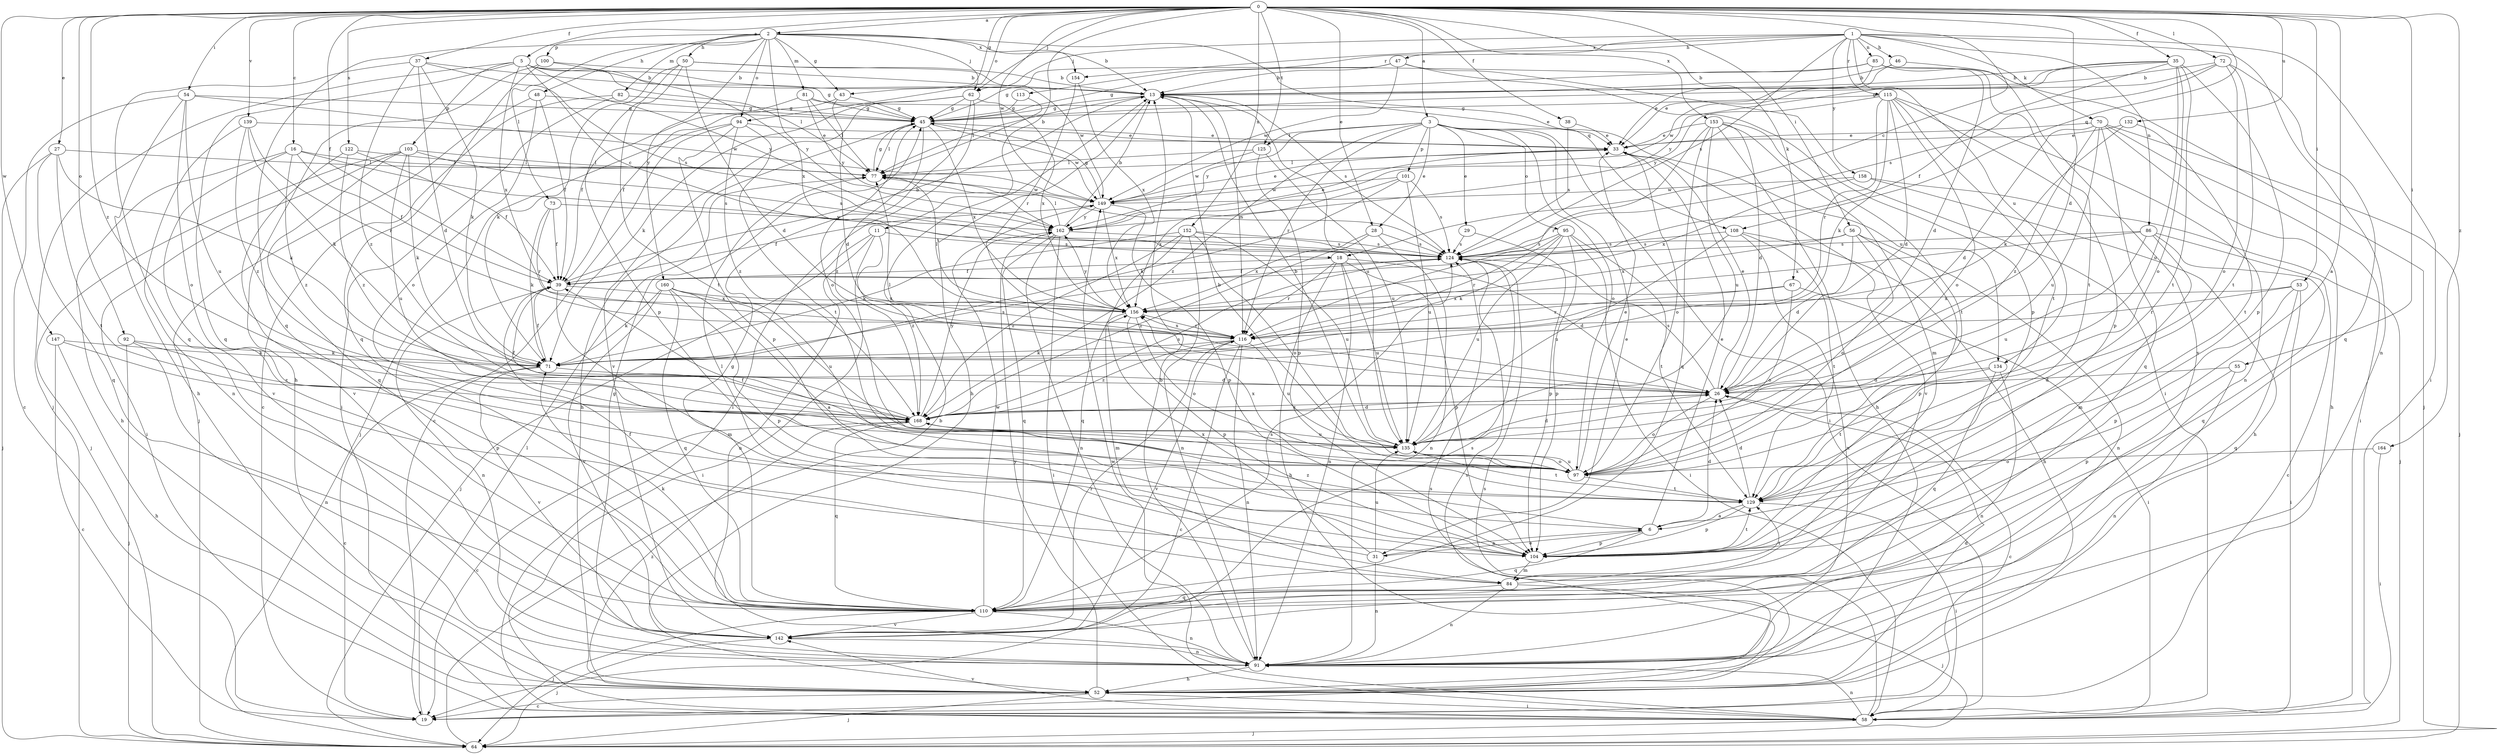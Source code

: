 strict digraph  {
0;
1;
2;
3;
5;
6;
11;
13;
16;
18;
19;
26;
27;
28;
29;
31;
33;
35;
37;
38;
39;
43;
45;
46;
47;
48;
50;
52;
53;
54;
55;
56;
58;
62;
64;
67;
70;
71;
72;
73;
77;
81;
82;
84;
85;
86;
91;
92;
94;
95;
97;
100;
101;
103;
104;
108;
110;
113;
115;
116;
122;
124;
125;
129;
132;
134;
135;
139;
142;
147;
149;
152;
153;
154;
156;
158;
160;
162;
164;
168;
0 -> 2  [label=a];
0 -> 3  [label=a];
0 -> 5  [label=a];
0 -> 6  [label=a];
0 -> 11  [label=b];
0 -> 16  [label=c];
0 -> 18  [label=c];
0 -> 26  [label=d];
0 -> 27  [label=e];
0 -> 28  [label=e];
0 -> 35  [label=f];
0 -> 37  [label=f];
0 -> 38  [label=f];
0 -> 39  [label=f];
0 -> 43  [label=g];
0 -> 53  [label=i];
0 -> 54  [label=i];
0 -> 55  [label=i];
0 -> 56  [label=i];
0 -> 62  [label=j];
0 -> 67  [label=k];
0 -> 72  [label=l];
0 -> 92  [label=o];
0 -> 94  [label=o];
0 -> 108  [label=q];
0 -> 122  [label=s];
0 -> 125  [label=t];
0 -> 132  [label=u];
0 -> 139  [label=v];
0 -> 147  [label=w];
0 -> 149  [label=w];
0 -> 152  [label=x];
0 -> 153  [label=x];
0 -> 164  [label=z];
0 -> 168  [label=z];
1 -> 46  [label=h];
1 -> 47  [label=h];
1 -> 58  [label=i];
1 -> 62  [label=j];
1 -> 70  [label=k];
1 -> 85  [label=n];
1 -> 86  [label=n];
1 -> 91  [label=n];
1 -> 113  [label=r];
1 -> 115  [label=r];
1 -> 124  [label=s];
1 -> 134  [label=u];
1 -> 154  [label=x];
1 -> 158  [label=y];
2 -> 13  [label=b];
2 -> 43  [label=g];
2 -> 48  [label=h];
2 -> 50  [label=h];
2 -> 62  [label=j];
2 -> 73  [label=l];
2 -> 81  [label=m];
2 -> 82  [label=m];
2 -> 94  [label=o];
2 -> 100  [label=p];
2 -> 108  [label=q];
2 -> 110  [label=q];
2 -> 154  [label=x];
2 -> 156  [label=x];
2 -> 160  [label=y];
3 -> 28  [label=e];
3 -> 29  [label=e];
3 -> 31  [label=e];
3 -> 58  [label=i];
3 -> 95  [label=o];
3 -> 97  [label=o];
3 -> 101  [label=p];
3 -> 116  [label=r];
3 -> 125  [label=t];
3 -> 134  [label=u];
3 -> 162  [label=y];
3 -> 168  [label=z];
5 -> 13  [label=b];
5 -> 18  [label=c];
5 -> 45  [label=g];
5 -> 64  [label=j];
5 -> 77  [label=l];
5 -> 103  [label=p];
5 -> 110  [label=q];
5 -> 156  [label=x];
5 -> 162  [label=y];
6 -> 26  [label=d];
6 -> 31  [label=e];
6 -> 33  [label=e];
6 -> 104  [label=p];
6 -> 110  [label=q];
6 -> 168  [label=z];
11 -> 58  [label=i];
11 -> 64  [label=j];
11 -> 91  [label=n];
11 -> 124  [label=s];
11 -> 168  [label=z];
13 -> 45  [label=g];
13 -> 52  [label=h];
13 -> 77  [label=l];
13 -> 116  [label=r];
13 -> 124  [label=s];
13 -> 135  [label=u];
16 -> 39  [label=f];
16 -> 52  [label=h];
16 -> 77  [label=l];
16 -> 124  [label=s];
16 -> 142  [label=v];
16 -> 168  [label=z];
18 -> 26  [label=d];
18 -> 39  [label=f];
18 -> 52  [label=h];
18 -> 91  [label=n];
18 -> 104  [label=p];
18 -> 116  [label=r];
18 -> 135  [label=u];
19 -> 77  [label=l];
19 -> 124  [label=s];
26 -> 19  [label=c];
26 -> 33  [label=e];
26 -> 77  [label=l];
26 -> 97  [label=o];
26 -> 124  [label=s];
26 -> 168  [label=z];
27 -> 64  [label=j];
27 -> 71  [label=k];
27 -> 77  [label=l];
27 -> 110  [label=q];
27 -> 129  [label=t];
28 -> 91  [label=n];
28 -> 124  [label=s];
28 -> 156  [label=x];
28 -> 168  [label=z];
29 -> 104  [label=p];
29 -> 124  [label=s];
31 -> 6  [label=a];
31 -> 77  [label=l];
31 -> 91  [label=n];
31 -> 135  [label=u];
31 -> 156  [label=x];
33 -> 77  [label=l];
33 -> 97  [label=o];
33 -> 142  [label=v];
35 -> 13  [label=b];
35 -> 39  [label=f];
35 -> 97  [label=o];
35 -> 104  [label=p];
35 -> 129  [label=t];
35 -> 135  [label=u];
35 -> 149  [label=w];
35 -> 162  [label=y];
37 -> 13  [label=b];
37 -> 26  [label=d];
37 -> 71  [label=k];
37 -> 110  [label=q];
37 -> 124  [label=s];
37 -> 168  [label=z];
38 -> 33  [label=e];
38 -> 124  [label=s];
39 -> 13  [label=b];
39 -> 84  [label=m];
39 -> 91  [label=n];
39 -> 156  [label=x];
43 -> 26  [label=d];
43 -> 39  [label=f];
43 -> 45  [label=g];
45 -> 33  [label=e];
45 -> 52  [label=h];
45 -> 77  [label=l];
45 -> 149  [label=w];
45 -> 156  [label=x];
45 -> 168  [label=z];
46 -> 13  [label=b];
46 -> 33  [label=e];
46 -> 142  [label=v];
47 -> 13  [label=b];
47 -> 45  [label=g];
47 -> 58  [label=i];
47 -> 104  [label=p];
47 -> 149  [label=w];
48 -> 39  [label=f];
48 -> 45  [label=g];
48 -> 64  [label=j];
48 -> 97  [label=o];
50 -> 13  [label=b];
50 -> 26  [label=d];
50 -> 71  [label=k];
50 -> 104  [label=p];
50 -> 129  [label=t];
50 -> 149  [label=w];
52 -> 19  [label=c];
52 -> 26  [label=d];
52 -> 58  [label=i];
52 -> 64  [label=j];
52 -> 124  [label=s];
52 -> 162  [label=y];
52 -> 168  [label=z];
53 -> 58  [label=i];
53 -> 104  [label=p];
53 -> 110  [label=q];
53 -> 116  [label=r];
53 -> 156  [label=x];
54 -> 19  [label=c];
54 -> 45  [label=g];
54 -> 52  [label=h];
54 -> 97  [label=o];
54 -> 135  [label=u];
54 -> 149  [label=w];
55 -> 26  [label=d];
55 -> 91  [label=n];
55 -> 104  [label=p];
56 -> 26  [label=d];
56 -> 91  [label=n];
56 -> 97  [label=o];
56 -> 104  [label=p];
56 -> 124  [label=s];
56 -> 156  [label=x];
58 -> 64  [label=j];
58 -> 91  [label=n];
58 -> 124  [label=s];
58 -> 142  [label=v];
58 -> 149  [label=w];
62 -> 45  [label=g];
62 -> 58  [label=i];
62 -> 71  [label=k];
62 -> 97  [label=o];
62 -> 142  [label=v];
62 -> 156  [label=x];
64 -> 13  [label=b];
67 -> 58  [label=i];
67 -> 97  [label=o];
67 -> 116  [label=r];
67 -> 156  [label=x];
70 -> 26  [label=d];
70 -> 33  [label=e];
70 -> 52  [label=h];
70 -> 58  [label=i];
70 -> 64  [label=j];
70 -> 110  [label=q];
70 -> 135  [label=u];
70 -> 168  [label=z];
71 -> 19  [label=c];
71 -> 26  [label=d];
71 -> 39  [label=f];
71 -> 124  [label=s];
71 -> 142  [label=v];
72 -> 13  [label=b];
72 -> 45  [label=g];
72 -> 97  [label=o];
72 -> 110  [label=q];
72 -> 124  [label=s];
72 -> 129  [label=t];
73 -> 39  [label=f];
73 -> 71  [label=k];
73 -> 116  [label=r];
73 -> 162  [label=y];
77 -> 45  [label=g];
77 -> 124  [label=s];
77 -> 149  [label=w];
81 -> 33  [label=e];
81 -> 39  [label=f];
81 -> 45  [label=g];
81 -> 77  [label=l];
81 -> 162  [label=y];
82 -> 19  [label=c];
82 -> 45  [label=g];
82 -> 58  [label=i];
84 -> 39  [label=f];
84 -> 64  [label=j];
84 -> 91  [label=n];
84 -> 110  [label=q];
84 -> 129  [label=t];
85 -> 13  [label=b];
85 -> 26  [label=d];
85 -> 33  [label=e];
85 -> 45  [label=g];
85 -> 64  [label=j];
85 -> 129  [label=t];
86 -> 19  [label=c];
86 -> 84  [label=m];
86 -> 110  [label=q];
86 -> 124  [label=s];
86 -> 135  [label=u];
86 -> 156  [label=x];
91 -> 13  [label=b];
91 -> 45  [label=g];
91 -> 52  [label=h];
92 -> 64  [label=j];
92 -> 71  [label=k];
92 -> 91  [label=n];
92 -> 168  [label=z];
94 -> 19  [label=c];
94 -> 33  [label=e];
94 -> 64  [label=j];
94 -> 104  [label=p];
94 -> 129  [label=t];
94 -> 168  [label=z];
95 -> 58  [label=i];
95 -> 71  [label=k];
95 -> 104  [label=p];
95 -> 116  [label=r];
95 -> 124  [label=s];
95 -> 129  [label=t];
95 -> 135  [label=u];
97 -> 13  [label=b];
97 -> 33  [label=e];
97 -> 39  [label=f];
97 -> 129  [label=t];
97 -> 135  [label=u];
97 -> 156  [label=x];
100 -> 13  [label=b];
100 -> 52  [label=h];
100 -> 110  [label=q];
100 -> 162  [label=y];
101 -> 71  [label=k];
101 -> 124  [label=s];
101 -> 135  [label=u];
101 -> 149  [label=w];
101 -> 156  [label=x];
103 -> 58  [label=i];
103 -> 64  [label=j];
103 -> 71  [label=k];
103 -> 77  [label=l];
103 -> 110  [label=q];
103 -> 124  [label=s];
103 -> 135  [label=u];
104 -> 84  [label=m];
104 -> 129  [label=t];
108 -> 52  [label=h];
108 -> 91  [label=n];
108 -> 124  [label=s];
108 -> 129  [label=t];
108 -> 135  [label=u];
110 -> 45  [label=g];
110 -> 64  [label=j];
110 -> 71  [label=k];
110 -> 91  [label=n];
110 -> 124  [label=s];
110 -> 142  [label=v];
110 -> 149  [label=w];
113 -> 45  [label=g];
113 -> 77  [label=l];
115 -> 26  [label=d];
115 -> 45  [label=g];
115 -> 71  [label=k];
115 -> 91  [label=n];
115 -> 97  [label=o];
115 -> 104  [label=p];
115 -> 116  [label=r];
115 -> 129  [label=t];
115 -> 162  [label=y];
116 -> 19  [label=c];
116 -> 71  [label=k];
116 -> 91  [label=n];
116 -> 135  [label=u];
116 -> 142  [label=v];
116 -> 156  [label=x];
116 -> 168  [label=z];
122 -> 39  [label=f];
122 -> 77  [label=l];
122 -> 142  [label=v];
122 -> 168  [label=z];
124 -> 39  [label=f];
125 -> 77  [label=l];
125 -> 104  [label=p];
125 -> 135  [label=u];
125 -> 149  [label=w];
129 -> 6  [label=a];
129 -> 26  [label=d];
129 -> 58  [label=i];
129 -> 104  [label=p];
132 -> 33  [label=e];
132 -> 71  [label=k];
132 -> 129  [label=t];
134 -> 26  [label=d];
134 -> 91  [label=n];
134 -> 110  [label=q];
134 -> 129  [label=t];
135 -> 13  [label=b];
135 -> 26  [label=d];
135 -> 97  [label=o];
135 -> 129  [label=t];
139 -> 33  [label=e];
139 -> 71  [label=k];
139 -> 91  [label=n];
139 -> 116  [label=r];
139 -> 168  [label=z];
142 -> 64  [label=j];
142 -> 91  [label=n];
142 -> 116  [label=r];
142 -> 124  [label=s];
147 -> 19  [label=c];
147 -> 52  [label=h];
147 -> 71  [label=k];
147 -> 104  [label=p];
149 -> 33  [label=e];
149 -> 39  [label=f];
149 -> 45  [label=g];
149 -> 104  [label=p];
149 -> 156  [label=x];
149 -> 162  [label=y];
152 -> 71  [label=k];
152 -> 91  [label=n];
152 -> 97  [label=o];
152 -> 110  [label=q];
152 -> 124  [label=s];
152 -> 135  [label=u];
152 -> 168  [label=z];
153 -> 26  [label=d];
153 -> 33  [label=e];
153 -> 52  [label=h];
153 -> 84  [label=m];
153 -> 110  [label=q];
153 -> 116  [label=r];
153 -> 129  [label=t];
153 -> 135  [label=u];
154 -> 116  [label=r];
154 -> 156  [label=x];
156 -> 77  [label=l];
156 -> 84  [label=m];
156 -> 97  [label=o];
156 -> 104  [label=p];
156 -> 116  [label=r];
156 -> 162  [label=y];
158 -> 52  [label=h];
158 -> 64  [label=j];
158 -> 149  [label=w];
158 -> 156  [label=x];
160 -> 6  [label=a];
160 -> 71  [label=k];
160 -> 104  [label=p];
160 -> 110  [label=q];
160 -> 135  [label=u];
160 -> 142  [label=v];
160 -> 156  [label=x];
162 -> 13  [label=b];
162 -> 33  [label=e];
162 -> 58  [label=i];
162 -> 77  [label=l];
162 -> 91  [label=n];
162 -> 110  [label=q];
162 -> 124  [label=s];
164 -> 58  [label=i];
164 -> 97  [label=o];
168 -> 19  [label=c];
168 -> 26  [label=d];
168 -> 39  [label=f];
168 -> 110  [label=q];
168 -> 124  [label=s];
168 -> 135  [label=u];
168 -> 162  [label=y];
}
